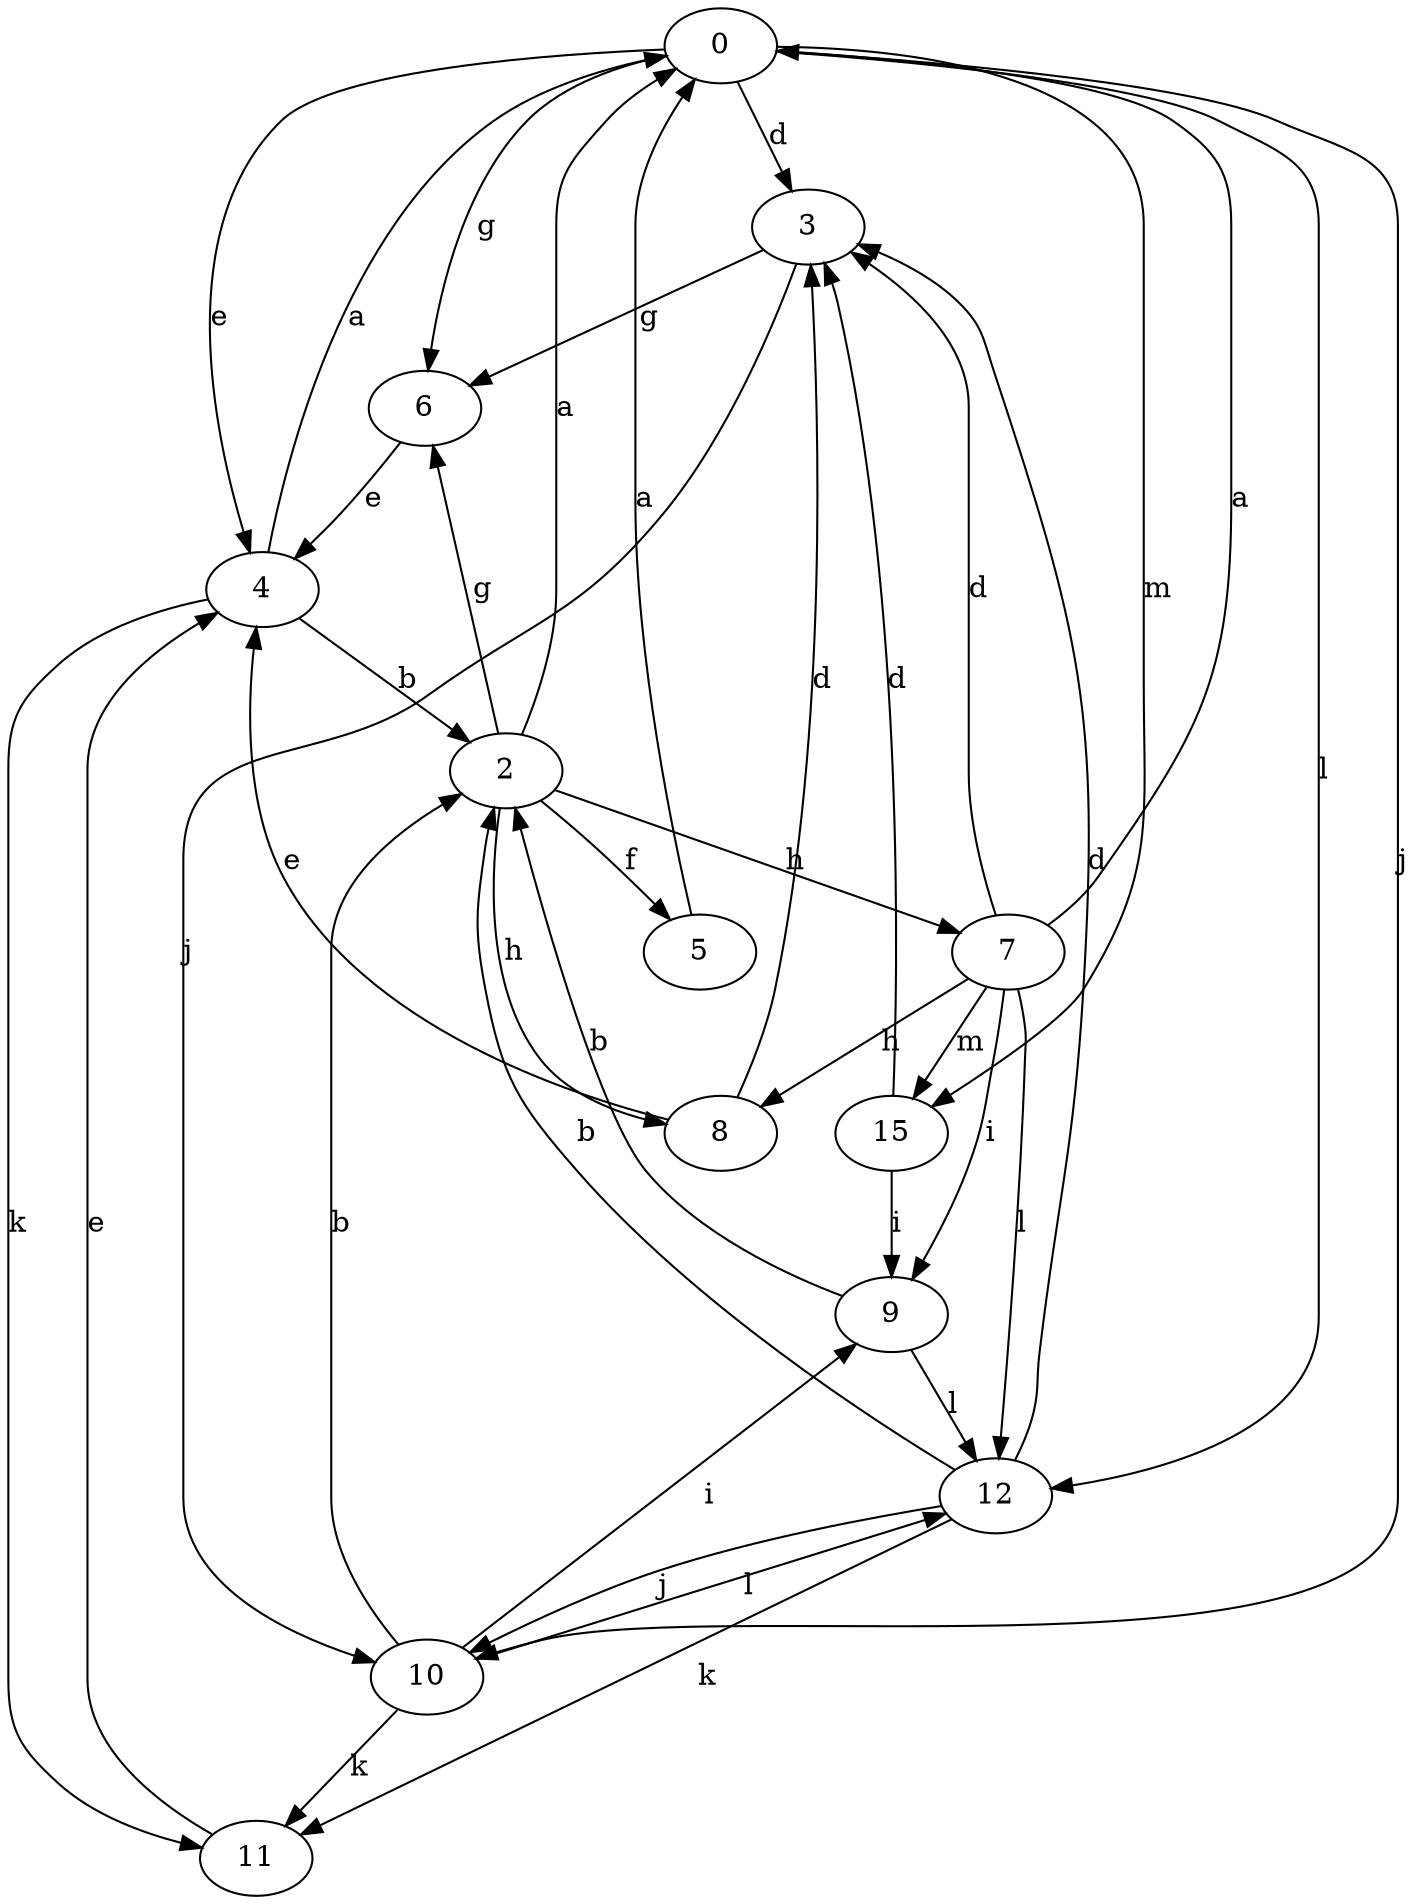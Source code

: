 strict digraph  {
0;
2;
3;
4;
5;
6;
7;
8;
9;
10;
11;
12;
15;
0 -> 3  [label=d];
0 -> 4  [label=e];
0 -> 6  [label=g];
0 -> 10  [label=j];
0 -> 12  [label=l];
0 -> 15  [label=m];
2 -> 0  [label=a];
2 -> 5  [label=f];
2 -> 6  [label=g];
2 -> 7  [label=h];
2 -> 8  [label=h];
3 -> 6  [label=g];
3 -> 10  [label=j];
4 -> 0  [label=a];
4 -> 2  [label=b];
4 -> 11  [label=k];
5 -> 0  [label=a];
6 -> 4  [label=e];
7 -> 0  [label=a];
7 -> 3  [label=d];
7 -> 8  [label=h];
7 -> 9  [label=i];
7 -> 12  [label=l];
7 -> 15  [label=m];
8 -> 3  [label=d];
8 -> 4  [label=e];
9 -> 2  [label=b];
9 -> 12  [label=l];
10 -> 2  [label=b];
10 -> 9  [label=i];
10 -> 11  [label=k];
10 -> 12  [label=l];
11 -> 4  [label=e];
12 -> 2  [label=b];
12 -> 3  [label=d];
12 -> 10  [label=j];
12 -> 11  [label=k];
15 -> 3  [label=d];
15 -> 9  [label=i];
}
